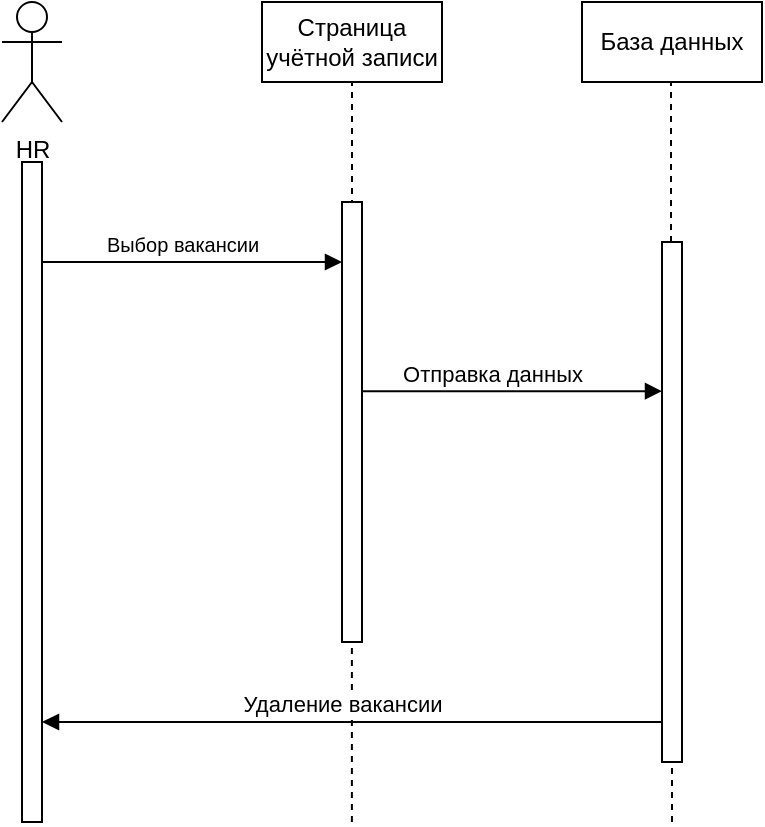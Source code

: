 <mxfile version="27.1.3">
  <diagram name="Page-1" id="2YBvvXClWsGukQMizWep">
    <mxGraphModel dx="1713" dy="530" grid="1" gridSize="10" guides="1" tooltips="1" connect="1" arrows="1" fold="1" page="1" pageScale="1" pageWidth="850" pageHeight="1100" math="0" shadow="0">
      <root>
        <mxCell id="0" />
        <mxCell id="1" parent="0" />
        <mxCell id="Bv2biJ2jUaCYx7ponWwM-21" value="HR" style="shape=umlActor;verticalLabelPosition=bottom;verticalAlign=top;html=1;outlineConnect=0;" vertex="1" parent="1">
          <mxGeometry x="-110" y="30" width="30" height="60" as="geometry" />
        </mxCell>
        <mxCell id="Bv2biJ2jUaCYx7ponWwM-22" value="" style="html=1;points=[];perimeter=orthogonalPerimeter;outlineConnect=0;targetShapes=umlLifeline;portConstraint=eastwest;newEdgeStyle={&quot;edgeStyle&quot;:&quot;elbowEdgeStyle&quot;,&quot;elbow&quot;:&quot;vertical&quot;,&quot;curved&quot;:0,&quot;rounded&quot;:0};" vertex="1" parent="1">
          <mxGeometry x="-100" y="110" width="10" height="330" as="geometry" />
        </mxCell>
        <mxCell id="Bv2biJ2jUaCYx7ponWwM-24" value="Страница учётной записи" style="rounded=0;whiteSpace=wrap;html=1;" vertex="1" parent="1">
          <mxGeometry x="20" y="30" width="90" height="40" as="geometry" />
        </mxCell>
        <mxCell id="Bv2biJ2jUaCYx7ponWwM-25" value="&lt;font style=&quot;font-size: 10px;&quot;&gt;Выбор вакансии&lt;/font&gt;" style="html=1;verticalAlign=bottom;endArrow=block;edgeStyle=elbowEdgeStyle;elbow=vertical;curved=0;rounded=0;" edge="1" parent="1" target="Bv2biJ2jUaCYx7ponWwM-28">
          <mxGeometry x="-0.067" relative="1" as="geometry">
            <mxPoint x="-90" y="160" as="sourcePoint" />
            <Array as="points">
              <mxPoint x="-25" y="160" />
            </Array>
            <mxPoint x="-10" y="160" as="targetPoint" />
            <mxPoint as="offset" />
          </mxGeometry>
        </mxCell>
        <mxCell id="Bv2biJ2jUaCYx7ponWwM-27" value="" style="endArrow=none;dashed=1;html=1;rounded=0;entryX=0.5;entryY=1;entryDx=0;entryDy=0;" edge="1" parent="1" target="Bv2biJ2jUaCYx7ponWwM-24">
          <mxGeometry width="50" height="50" relative="1" as="geometry">
            <mxPoint x="65" y="150" as="sourcePoint" />
            <mxPoint x="100" y="90" as="targetPoint" />
          </mxGeometry>
        </mxCell>
        <mxCell id="Bv2biJ2jUaCYx7ponWwM-28" value="" style="html=1;points=[];perimeter=orthogonalPerimeter;outlineConnect=0;targetShapes=umlLifeline;portConstraint=eastwest;newEdgeStyle={&quot;edgeStyle&quot;:&quot;elbowEdgeStyle&quot;,&quot;elbow&quot;:&quot;vertical&quot;,&quot;curved&quot;:0,&quot;rounded&quot;:0};" vertex="1" parent="1">
          <mxGeometry x="60" y="130" width="10" height="220" as="geometry" />
        </mxCell>
        <mxCell id="Bv2biJ2jUaCYx7ponWwM-29" value="База данных" style="rounded=0;whiteSpace=wrap;html=1;" vertex="1" parent="1">
          <mxGeometry x="180" y="30" width="90" height="40" as="geometry" />
        </mxCell>
        <mxCell id="Bv2biJ2jUaCYx7ponWwM-30" value="" style="endArrow=none;dashed=1;html=1;rounded=0;" edge="1" parent="1" target="Bv2biJ2jUaCYx7ponWwM-28">
          <mxGeometry width="50" height="50" relative="1" as="geometry">
            <mxPoint x="64.95" y="440" as="sourcePoint" />
            <mxPoint x="65" y="430" as="targetPoint" />
          </mxGeometry>
        </mxCell>
        <mxCell id="Bv2biJ2jUaCYx7ponWwM-31" value="" style="endArrow=none;dashed=1;html=1;rounded=0;entryX=0.5;entryY=1;entryDx=0;entryDy=0;" edge="1" parent="1">
          <mxGeometry width="50" height="50" relative="1" as="geometry">
            <mxPoint x="224.5" y="150" as="sourcePoint" />
            <mxPoint x="224.5" y="70" as="targetPoint" />
          </mxGeometry>
        </mxCell>
        <mxCell id="Bv2biJ2jUaCYx7ponWwM-32" value="" style="html=1;points=[];perimeter=orthogonalPerimeter;outlineConnect=0;targetShapes=umlLifeline;portConstraint=eastwest;newEdgeStyle={&quot;edgeStyle&quot;:&quot;elbowEdgeStyle&quot;,&quot;elbow&quot;:&quot;vertical&quot;,&quot;curved&quot;:0,&quot;rounded&quot;:0};" vertex="1" parent="1">
          <mxGeometry x="220" y="150" width="10" height="260" as="geometry" />
        </mxCell>
        <mxCell id="Bv2biJ2jUaCYx7ponWwM-33" value="" style="endArrow=none;dashed=1;html=1;rounded=0;" edge="1" parent="1" target="Bv2biJ2jUaCYx7ponWwM-32">
          <mxGeometry width="50" height="50" relative="1" as="geometry">
            <mxPoint x="225" y="440" as="sourcePoint" />
            <mxPoint x="214.98" y="430" as="targetPoint" />
          </mxGeometry>
        </mxCell>
        <mxCell id="Bv2biJ2jUaCYx7ponWwM-34" value="Отправка данных" style="html=1;verticalAlign=bottom;endArrow=block;edgeStyle=elbowEdgeStyle;elbow=vertical;curved=0;rounded=0;" edge="1" parent="1">
          <mxGeometry x="-0.133" relative="1" as="geometry">
            <mxPoint x="70" y="224.58" as="sourcePoint" />
            <Array as="points">
              <mxPoint x="135" y="224.58" />
            </Array>
            <mxPoint x="220" y="224.58" as="targetPoint" />
            <mxPoint as="offset" />
          </mxGeometry>
        </mxCell>
        <mxCell id="Bv2biJ2jUaCYx7ponWwM-52" value="Удаление вакансии" style="html=1;verticalAlign=bottom;endArrow=block;edgeStyle=elbowEdgeStyle;elbow=vertical;curved=0;rounded=0;" edge="1" parent="1" target="Bv2biJ2jUaCYx7ponWwM-22">
          <mxGeometry x="0.032" relative="1" as="geometry">
            <mxPoint x="220" y="390" as="sourcePoint" />
            <Array as="points">
              <mxPoint x="220" y="390" />
            </Array>
            <mxPoint x="-160" y="390" as="targetPoint" />
            <mxPoint as="offset" />
          </mxGeometry>
        </mxCell>
      </root>
    </mxGraphModel>
  </diagram>
</mxfile>
